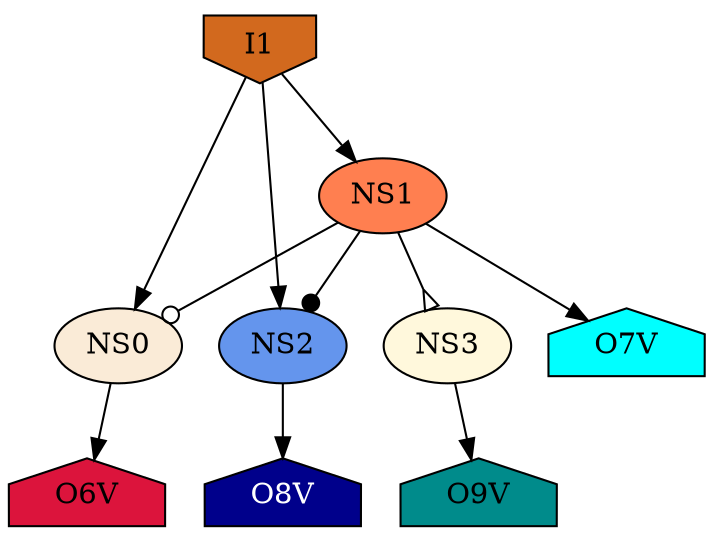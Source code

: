digraph {
	In0 [label=I1 fillcolor=chocolate fontcolor=black shape=invhouse style=filled]
	0 [label=NS0 fillcolor=antiquewhite fontcolor=black style=filled]
	1 [label=NS1 fillcolor=coral fontcolor=black style=filled]
	2 [label=NS2 fillcolor=cornflowerblue fontcolor=black style=filled]
	3 [label=NS3 fillcolor=cornsilk fontcolor=black style=filled]
	Out0 [label=O6V fillcolor=crimson fontcolor=black shape=house style=filled]
	Out1 [label=O7V fillcolor=cyan fontcolor=black shape=house style=filled]
	Out2 [label=O8V fillcolor=darkblue fontcolor=white shape=house style=filled]
	Out3 [label=O9V fillcolor=darkcyan fontcolor=black shape=house style=filled]
	In0 -> 0
	In0 -> 1
	In0 -> 2
	1 -> 0 [arrowhead=odot]
	1 -> 2 [arrowhead=dot]
	1 -> 3 [arrowhead=invempty]
	0 -> Out0
	1 -> Out1
	2 -> Out2
	3 -> Out3
}
